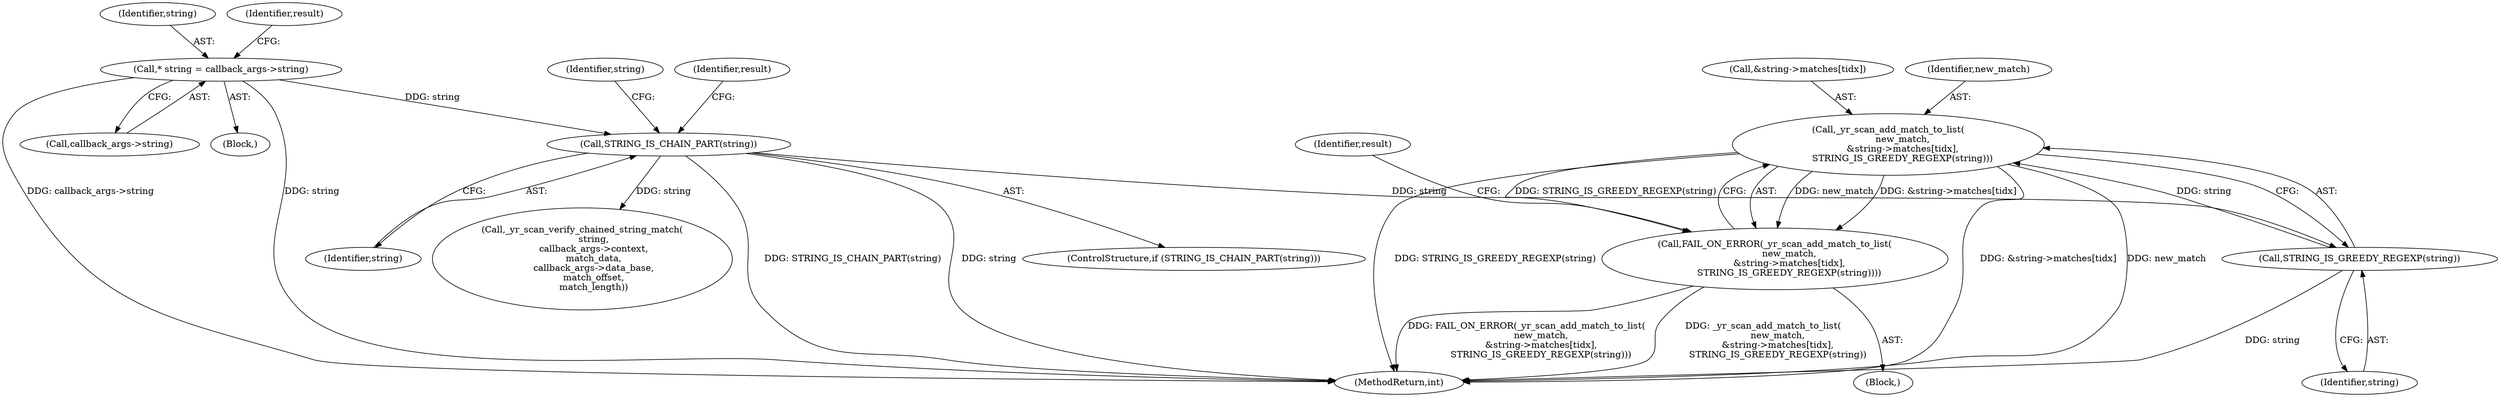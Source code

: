 digraph "0_yara_992480c30f75943e9cd6245bb2015c7737f9b661_0@array" {
"1000351" [label="(Call,_yr_scan_add_match_to_list(\n          new_match,\n          &string->matches[tidx],\n          STRING_IS_GREEDY_REGEXP(string)))"];
"1000359" [label="(Call,STRING_IS_GREEDY_REGEXP(string))"];
"1000240" [label="(Call,STRING_IS_CHAIN_PART(string))"];
"1000114" [label="(Call,* string = callback_args->string)"];
"1000350" [label="(Call,FAIL_ON_ERROR(_yr_scan_add_match_to_list(\n          new_match,\n          &string->matches[tidx],\n          STRING_IS_GREEDY_REGEXP(string))))"];
"1000360" [label="(Identifier,string)"];
"1000362" [label="(Identifier,result)"];
"1000353" [label="(Call,&string->matches[tidx])"];
"1000114" [label="(Call,* string = callback_args->string)"];
"1000115" [label="(Identifier,string)"];
"1000106" [label="(Block,)"];
"1000122" [label="(Identifier,result)"];
"1000359" [label="(Call,STRING_IS_GREEDY_REGEXP(string))"];
"1000363" [label="(MethodReturn,int)"];
"1000350" [label="(Call,FAIL_ON_ERROR(_yr_scan_add_match_to_list(\n          new_match,\n          &string->matches[tidx],\n          STRING_IS_GREEDY_REGEXP(string))))"];
"1000352" [label="(Identifier,new_match)"];
"1000240" [label="(Call,STRING_IS_CHAIN_PART(string))"];
"1000239" [label="(ControlStructure,if (STRING_IS_CHAIN_PART(string)))"];
"1000241" [label="(Identifier,string)"];
"1000263" [label="(Identifier,string)"];
"1000245" [label="(Call,_yr_scan_verify_chained_string_match(\n        string,\n        callback_args->context,\n        match_data,\n        callback_args->data_base,\n        match_offset,\n        match_length))"];
"1000116" [label="(Call,callback_args->string)"];
"1000244" [label="(Identifier,result)"];
"1000351" [label="(Call,_yr_scan_add_match_to_list(\n          new_match,\n          &string->matches[tidx],\n          STRING_IS_GREEDY_REGEXP(string)))"];
"1000322" [label="(Block,)"];
"1000351" -> "1000350"  [label="AST: "];
"1000351" -> "1000359"  [label="CFG: "];
"1000352" -> "1000351"  [label="AST: "];
"1000353" -> "1000351"  [label="AST: "];
"1000359" -> "1000351"  [label="AST: "];
"1000350" -> "1000351"  [label="CFG: "];
"1000351" -> "1000363"  [label="DDG: &string->matches[tidx]"];
"1000351" -> "1000363"  [label="DDG: new_match"];
"1000351" -> "1000363"  [label="DDG: STRING_IS_GREEDY_REGEXP(string)"];
"1000351" -> "1000350"  [label="DDG: new_match"];
"1000351" -> "1000350"  [label="DDG: &string->matches[tidx]"];
"1000351" -> "1000350"  [label="DDG: STRING_IS_GREEDY_REGEXP(string)"];
"1000359" -> "1000351"  [label="DDG: string"];
"1000359" -> "1000360"  [label="CFG: "];
"1000360" -> "1000359"  [label="AST: "];
"1000359" -> "1000363"  [label="DDG: string"];
"1000240" -> "1000359"  [label="DDG: string"];
"1000240" -> "1000239"  [label="AST: "];
"1000240" -> "1000241"  [label="CFG: "];
"1000241" -> "1000240"  [label="AST: "];
"1000244" -> "1000240"  [label="CFG: "];
"1000263" -> "1000240"  [label="CFG: "];
"1000240" -> "1000363"  [label="DDG: STRING_IS_CHAIN_PART(string)"];
"1000240" -> "1000363"  [label="DDG: string"];
"1000114" -> "1000240"  [label="DDG: string"];
"1000240" -> "1000245"  [label="DDG: string"];
"1000114" -> "1000106"  [label="AST: "];
"1000114" -> "1000116"  [label="CFG: "];
"1000115" -> "1000114"  [label="AST: "];
"1000116" -> "1000114"  [label="AST: "];
"1000122" -> "1000114"  [label="CFG: "];
"1000114" -> "1000363"  [label="DDG: string"];
"1000114" -> "1000363"  [label="DDG: callback_args->string"];
"1000350" -> "1000322"  [label="AST: "];
"1000362" -> "1000350"  [label="CFG: "];
"1000350" -> "1000363"  [label="DDG: _yr_scan_add_match_to_list(\n          new_match,\n          &string->matches[tidx],\n          STRING_IS_GREEDY_REGEXP(string))"];
"1000350" -> "1000363"  [label="DDG: FAIL_ON_ERROR(_yr_scan_add_match_to_list(\n          new_match,\n          &string->matches[tidx],\n          STRING_IS_GREEDY_REGEXP(string)))"];
}

